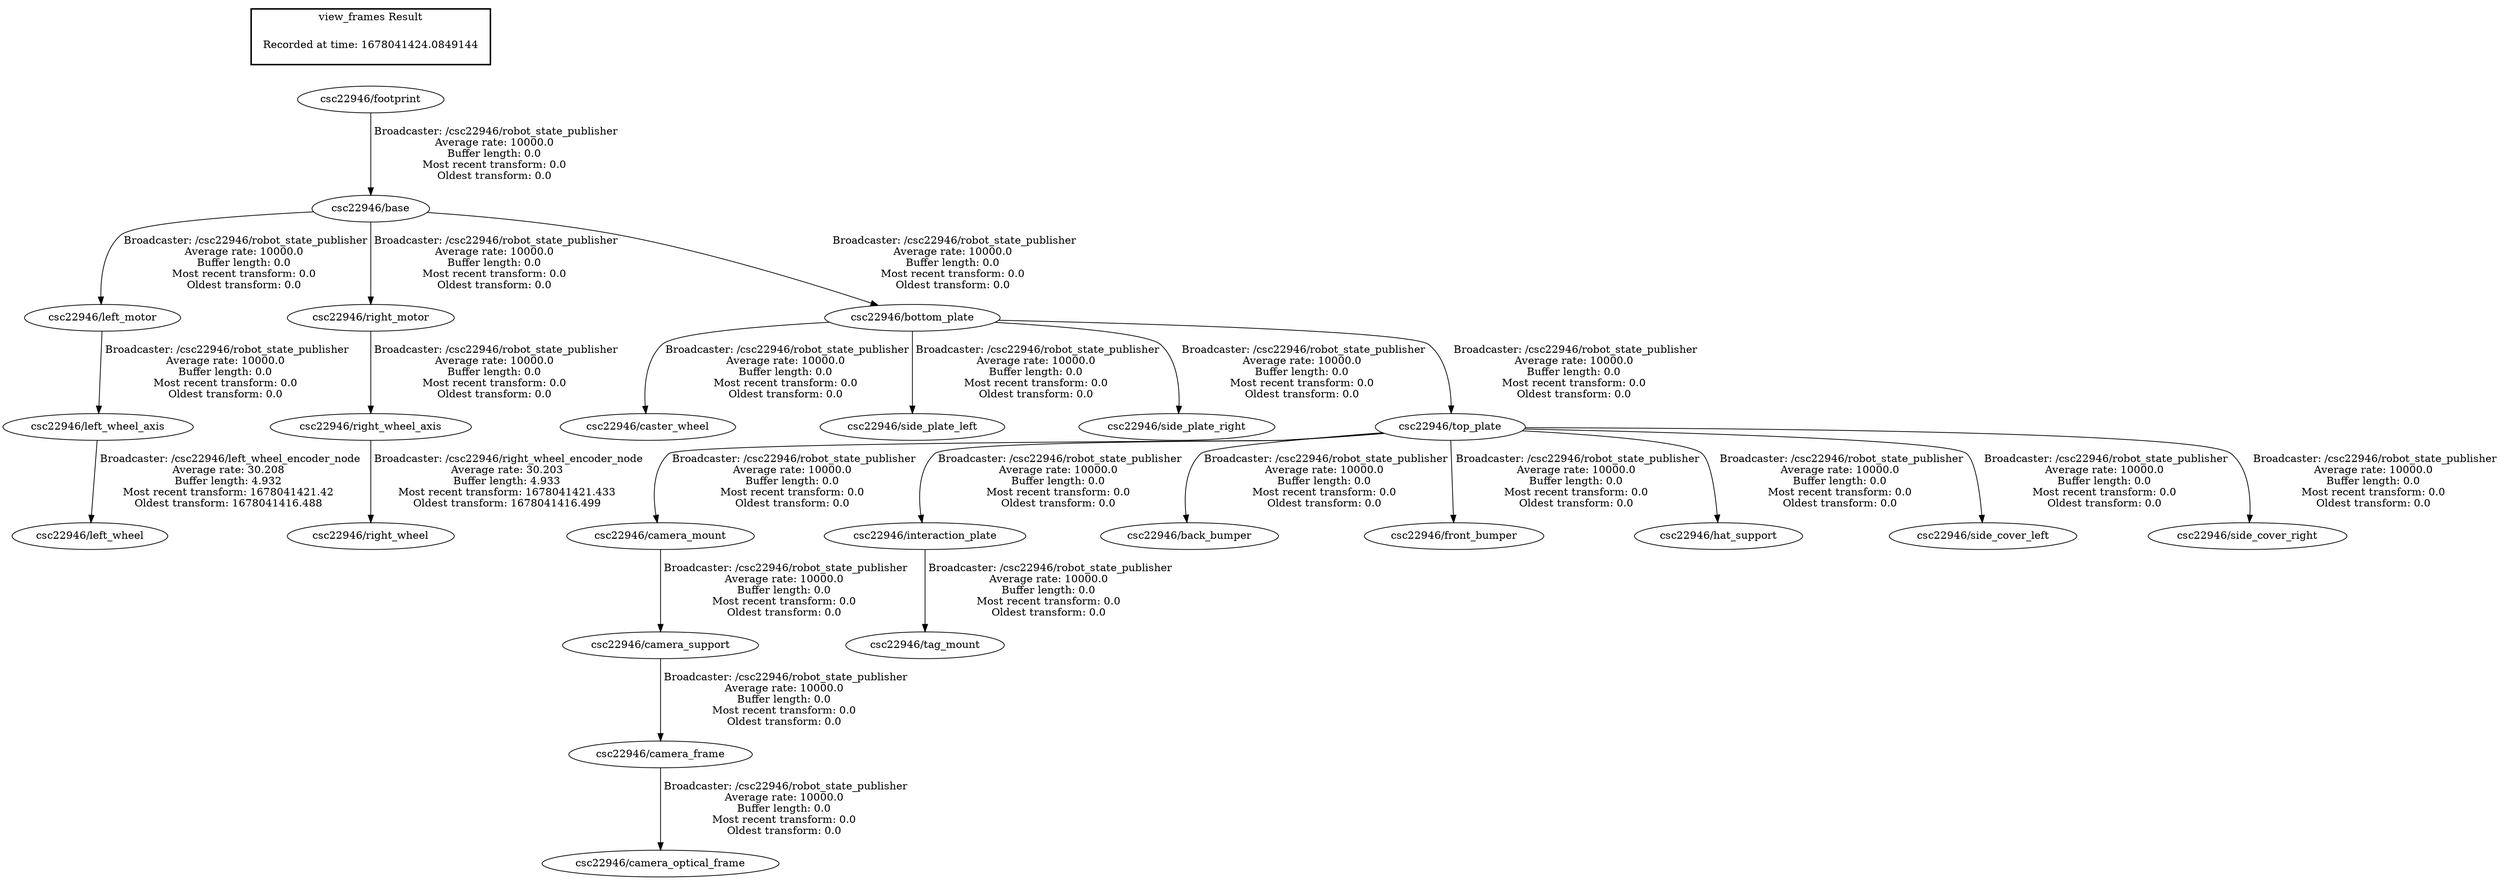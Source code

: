 digraph G {
"csc22946/left_wheel_axis" -> "csc22946/left_wheel"[label=" Broadcaster: /csc22946/left_wheel_encoder_node\nAverage rate: 30.208\nBuffer length: 4.932\nMost recent transform: 1678041421.42\nOldest transform: 1678041416.488\n"];
"csc22946/left_motor" -> "csc22946/left_wheel_axis"[label=" Broadcaster: /csc22946/robot_state_publisher\nAverage rate: 10000.0\nBuffer length: 0.0\nMost recent transform: 0.0\nOldest transform: 0.0\n"];
"csc22946/right_wheel_axis" -> "csc22946/right_wheel"[label=" Broadcaster: /csc22946/right_wheel_encoder_node\nAverage rate: 30.203\nBuffer length: 4.933\nMost recent transform: 1678041421.433\nOldest transform: 1678041416.499\n"];
"csc22946/right_motor" -> "csc22946/right_wheel_axis"[label=" Broadcaster: /csc22946/robot_state_publisher\nAverage rate: 10000.0\nBuffer length: 0.0\nMost recent transform: 0.0\nOldest transform: 0.0\n"];
"csc22946/base" -> "csc22946/bottom_plate"[label=" Broadcaster: /csc22946/robot_state_publisher\nAverage rate: 10000.0\nBuffer length: 0.0\nMost recent transform: 0.0\nOldest transform: 0.0\n"];
"csc22946/footprint" -> "csc22946/base"[label=" Broadcaster: /csc22946/robot_state_publisher\nAverage rate: 10000.0\nBuffer length: 0.0\nMost recent transform: 0.0\nOldest transform: 0.0\n"];
"csc22946/base" -> "csc22946/left_motor"[label=" Broadcaster: /csc22946/robot_state_publisher\nAverage rate: 10000.0\nBuffer length: 0.0\nMost recent transform: 0.0\nOldest transform: 0.0\n"];
"csc22946/base" -> "csc22946/right_motor"[label=" Broadcaster: /csc22946/robot_state_publisher\nAverage rate: 10000.0\nBuffer length: 0.0\nMost recent transform: 0.0\nOldest transform: 0.0\n"];
"csc22946/bottom_plate" -> "csc22946/caster_wheel"[label=" Broadcaster: /csc22946/robot_state_publisher\nAverage rate: 10000.0\nBuffer length: 0.0\nMost recent transform: 0.0\nOldest transform: 0.0\n"];
"csc22946/bottom_plate" -> "csc22946/side_plate_left"[label=" Broadcaster: /csc22946/robot_state_publisher\nAverage rate: 10000.0\nBuffer length: 0.0\nMost recent transform: 0.0\nOldest transform: 0.0\n"];
"csc22946/bottom_plate" -> "csc22946/side_plate_right"[label=" Broadcaster: /csc22946/robot_state_publisher\nAverage rate: 10000.0\nBuffer length: 0.0\nMost recent transform: 0.0\nOldest transform: 0.0\n"];
"csc22946/bottom_plate" -> "csc22946/top_plate"[label=" Broadcaster: /csc22946/robot_state_publisher\nAverage rate: 10000.0\nBuffer length: 0.0\nMost recent transform: 0.0\nOldest transform: 0.0\n"];
"csc22946/camera_frame" -> "csc22946/camera_optical_frame"[label=" Broadcaster: /csc22946/robot_state_publisher\nAverage rate: 10000.0\nBuffer length: 0.0\nMost recent transform: 0.0\nOldest transform: 0.0\n"];
"csc22946/camera_support" -> "csc22946/camera_frame"[label=" Broadcaster: /csc22946/robot_state_publisher\nAverage rate: 10000.0\nBuffer length: 0.0\nMost recent transform: 0.0\nOldest transform: 0.0\n"];
"csc22946/camera_mount" -> "csc22946/camera_support"[label=" Broadcaster: /csc22946/robot_state_publisher\nAverage rate: 10000.0\nBuffer length: 0.0\nMost recent transform: 0.0\nOldest transform: 0.0\n"];
"csc22946/top_plate" -> "csc22946/camera_mount"[label=" Broadcaster: /csc22946/robot_state_publisher\nAverage rate: 10000.0\nBuffer length: 0.0\nMost recent transform: 0.0\nOldest transform: 0.0\n"];
"csc22946/interaction_plate" -> "csc22946/tag_mount"[label=" Broadcaster: /csc22946/robot_state_publisher\nAverage rate: 10000.0\nBuffer length: 0.0\nMost recent transform: 0.0\nOldest transform: 0.0\n"];
"csc22946/top_plate" -> "csc22946/interaction_plate"[label=" Broadcaster: /csc22946/robot_state_publisher\nAverage rate: 10000.0\nBuffer length: 0.0\nMost recent transform: 0.0\nOldest transform: 0.0\n"];
"csc22946/top_plate" -> "csc22946/back_bumper"[label=" Broadcaster: /csc22946/robot_state_publisher\nAverage rate: 10000.0\nBuffer length: 0.0\nMost recent transform: 0.0\nOldest transform: 0.0\n"];
"csc22946/top_plate" -> "csc22946/front_bumper"[label=" Broadcaster: /csc22946/robot_state_publisher\nAverage rate: 10000.0\nBuffer length: 0.0\nMost recent transform: 0.0\nOldest transform: 0.0\n"];
"csc22946/top_plate" -> "csc22946/hat_support"[label=" Broadcaster: /csc22946/robot_state_publisher\nAverage rate: 10000.0\nBuffer length: 0.0\nMost recent transform: 0.0\nOldest transform: 0.0\n"];
"csc22946/top_plate" -> "csc22946/side_cover_left"[label=" Broadcaster: /csc22946/robot_state_publisher\nAverage rate: 10000.0\nBuffer length: 0.0\nMost recent transform: 0.0\nOldest transform: 0.0\n"];
"csc22946/top_plate" -> "csc22946/side_cover_right"[label=" Broadcaster: /csc22946/robot_state_publisher\nAverage rate: 10000.0\nBuffer length: 0.0\nMost recent transform: 0.0\nOldest transform: 0.0\n"];
edge [style=invis];
 subgraph cluster_legend { style=bold; color=black; label ="view_frames Result";
"Recorded at time: 1678041424.0849144"[ shape=plaintext ] ;
}->"csc22946/footprint";
}